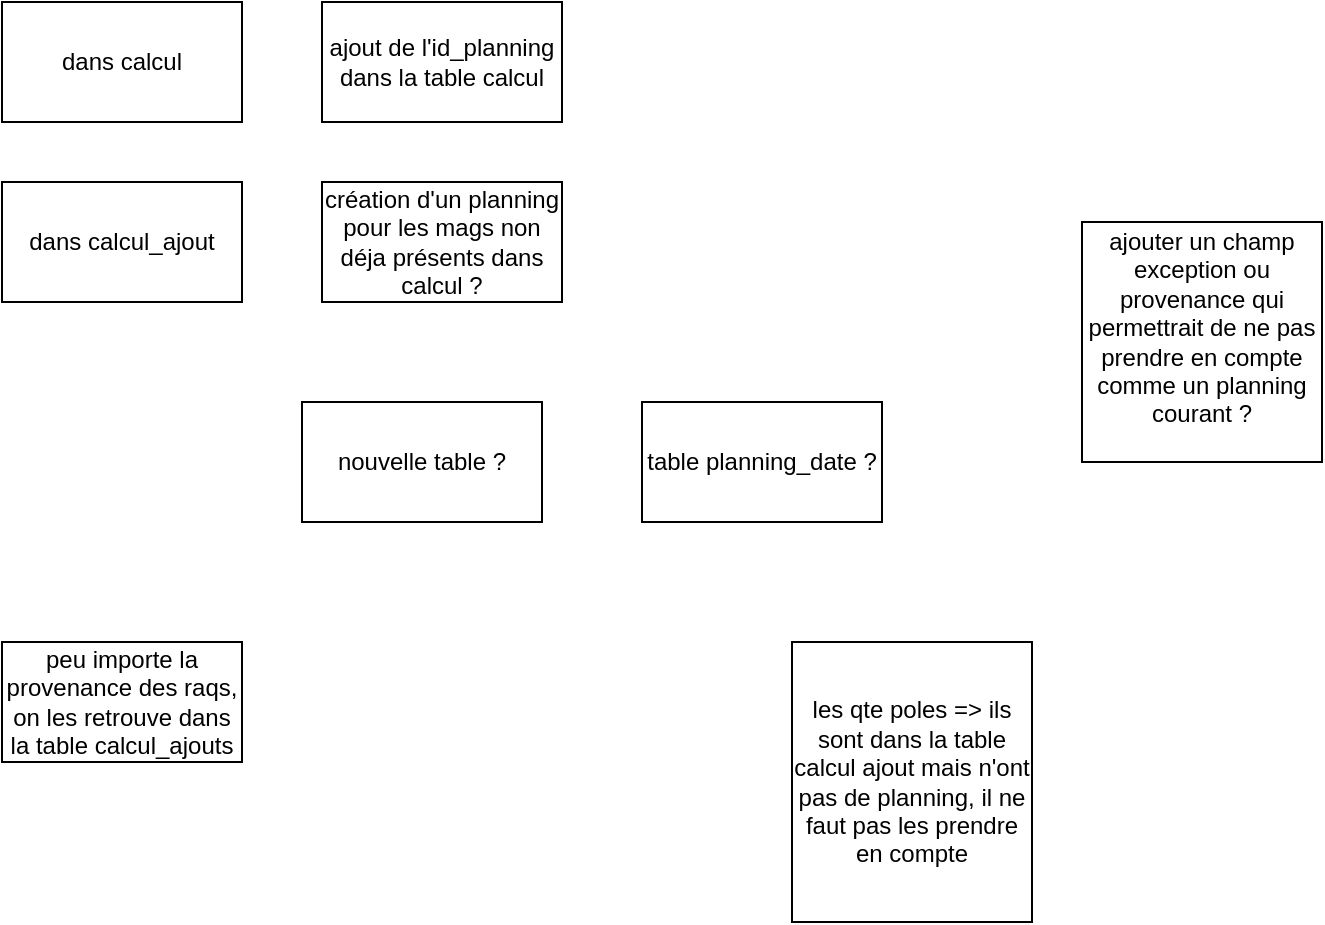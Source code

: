 <mxfile version="26.0.11">
  <diagram id="kgpKYQtTHZ0yAKxKKP6v" name="Page-1">
    <mxGraphModel dx="1434" dy="746" grid="1" gridSize="10" guides="1" tooltips="1" connect="1" arrows="1" fold="1" page="1" pageScale="1" pageWidth="850" pageHeight="1100" math="0" shadow="0">
      <root>
        <mxCell id="0" />
        <mxCell id="1" parent="0" />
        <mxCell id="iVGjpOJZx_VSVVC-YaV6-1" value="dans calcul" style="rounded=0;whiteSpace=wrap;html=1;" vertex="1" parent="1">
          <mxGeometry x="30" y="30" width="120" height="60" as="geometry" />
        </mxCell>
        <mxCell id="iVGjpOJZx_VSVVC-YaV6-2" value="ajout de l&#39;id_planning dans la table calcul" style="rounded=0;whiteSpace=wrap;html=1;" vertex="1" parent="1">
          <mxGeometry x="190" y="30" width="120" height="60" as="geometry" />
        </mxCell>
        <mxCell id="iVGjpOJZx_VSVVC-YaV6-3" value="dans calcul_ajout" style="rounded=0;whiteSpace=wrap;html=1;" vertex="1" parent="1">
          <mxGeometry x="30" y="120" width="120" height="60" as="geometry" />
        </mxCell>
        <mxCell id="iVGjpOJZx_VSVVC-YaV6-5" value="création d&#39;un planning pour les mags non déja présents dans calcul ?" style="rounded=0;whiteSpace=wrap;html=1;" vertex="1" parent="1">
          <mxGeometry x="190" y="120" width="120" height="60" as="geometry" />
        </mxCell>
        <mxCell id="iVGjpOJZx_VSVVC-YaV6-6" value="nouvelle table ?" style="rounded=0;whiteSpace=wrap;html=1;" vertex="1" parent="1">
          <mxGeometry x="180" y="230" width="120" height="60" as="geometry" />
        </mxCell>
        <mxCell id="iVGjpOJZx_VSVVC-YaV6-7" value="table planning_date ?" style="rounded=0;whiteSpace=wrap;html=1;" vertex="1" parent="1">
          <mxGeometry x="350" y="230" width="120" height="60" as="geometry" />
        </mxCell>
        <mxCell id="iVGjpOJZx_VSVVC-YaV6-11" value="peu importe la provenance des raqs, on les retrouve dans la table calcul_ajouts" style="rounded=0;whiteSpace=wrap;html=1;" vertex="1" parent="1">
          <mxGeometry x="30" y="350" width="120" height="60" as="geometry" />
        </mxCell>
        <mxCell id="iVGjpOJZx_VSVVC-YaV6-12" value="les qte poles =&amp;gt; ils sont dans la table calcul ajout mais n&#39;ont pas de planning, il ne faut pas les prendre en compte" style="rounded=0;whiteSpace=wrap;html=1;" vertex="1" parent="1">
          <mxGeometry x="425" y="350" width="120" height="140" as="geometry" />
        </mxCell>
        <mxCell id="iVGjpOJZx_VSVVC-YaV6-13" value="ajouter un champ exception ou provenance qui permettrait de ne pas prendre en compte comme un planning courant ?&lt;div&gt;&lt;br&gt;&lt;/div&gt;" style="rounded=0;whiteSpace=wrap;html=1;" vertex="1" parent="1">
          <mxGeometry x="570" y="140" width="120" height="120" as="geometry" />
        </mxCell>
      </root>
    </mxGraphModel>
  </diagram>
</mxfile>
